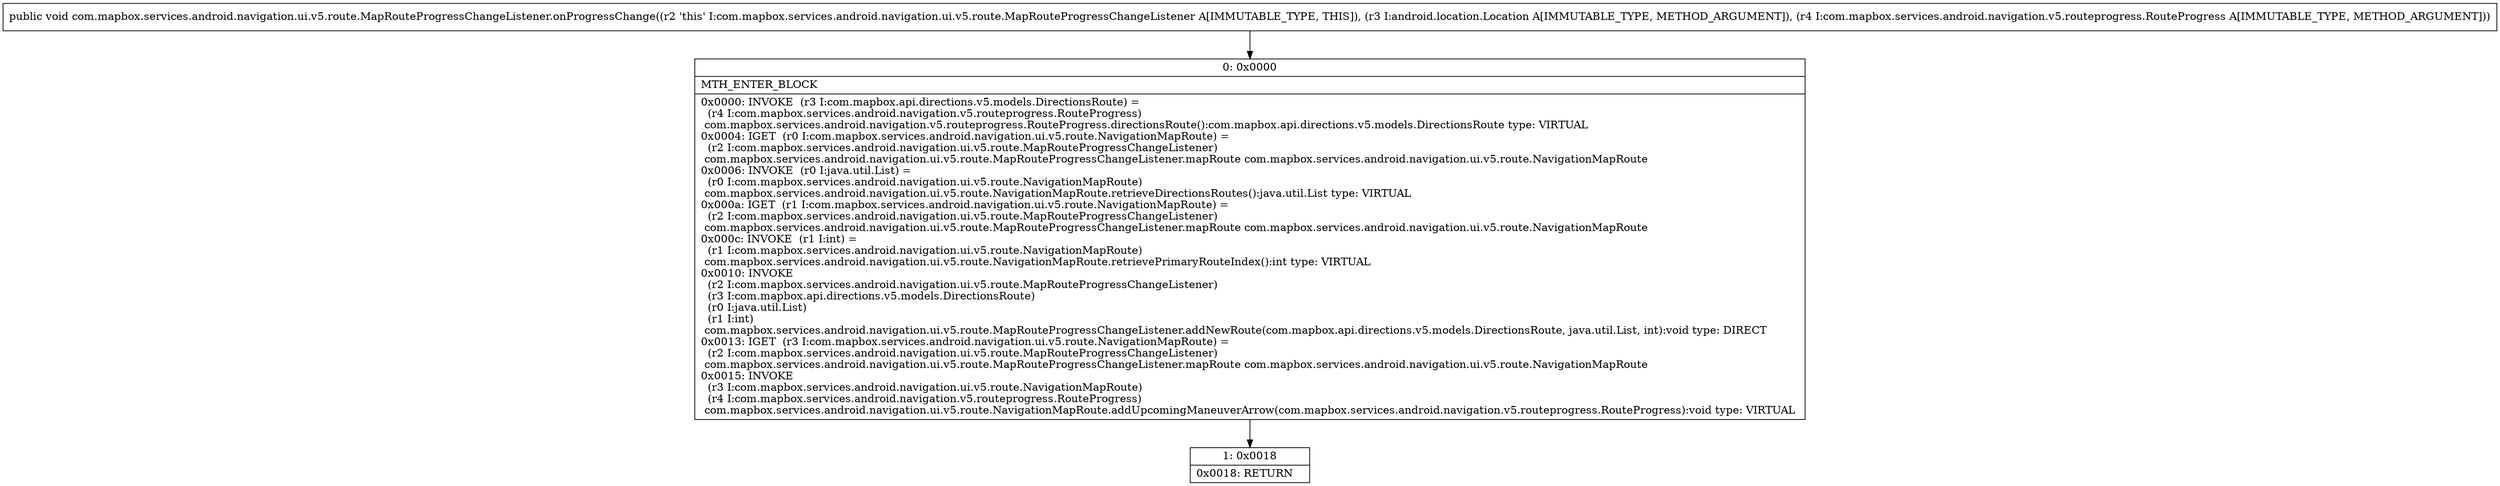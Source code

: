 digraph "CFG forcom.mapbox.services.android.navigation.ui.v5.route.MapRouteProgressChangeListener.onProgressChange(Landroid\/location\/Location;Lcom\/mapbox\/services\/android\/navigation\/v5\/routeprogress\/RouteProgress;)V" {
Node_0 [shape=record,label="{0\:\ 0x0000|MTH_ENTER_BLOCK\l|0x0000: INVOKE  (r3 I:com.mapbox.api.directions.v5.models.DirectionsRoute) = \l  (r4 I:com.mapbox.services.android.navigation.v5.routeprogress.RouteProgress)\l com.mapbox.services.android.navigation.v5.routeprogress.RouteProgress.directionsRoute():com.mapbox.api.directions.v5.models.DirectionsRoute type: VIRTUAL \l0x0004: IGET  (r0 I:com.mapbox.services.android.navigation.ui.v5.route.NavigationMapRoute) = \l  (r2 I:com.mapbox.services.android.navigation.ui.v5.route.MapRouteProgressChangeListener)\l com.mapbox.services.android.navigation.ui.v5.route.MapRouteProgressChangeListener.mapRoute com.mapbox.services.android.navigation.ui.v5.route.NavigationMapRoute \l0x0006: INVOKE  (r0 I:java.util.List) = \l  (r0 I:com.mapbox.services.android.navigation.ui.v5.route.NavigationMapRoute)\l com.mapbox.services.android.navigation.ui.v5.route.NavigationMapRoute.retrieveDirectionsRoutes():java.util.List type: VIRTUAL \l0x000a: IGET  (r1 I:com.mapbox.services.android.navigation.ui.v5.route.NavigationMapRoute) = \l  (r2 I:com.mapbox.services.android.navigation.ui.v5.route.MapRouteProgressChangeListener)\l com.mapbox.services.android.navigation.ui.v5.route.MapRouteProgressChangeListener.mapRoute com.mapbox.services.android.navigation.ui.v5.route.NavigationMapRoute \l0x000c: INVOKE  (r1 I:int) = \l  (r1 I:com.mapbox.services.android.navigation.ui.v5.route.NavigationMapRoute)\l com.mapbox.services.android.navigation.ui.v5.route.NavigationMapRoute.retrievePrimaryRouteIndex():int type: VIRTUAL \l0x0010: INVOKE  \l  (r2 I:com.mapbox.services.android.navigation.ui.v5.route.MapRouteProgressChangeListener)\l  (r3 I:com.mapbox.api.directions.v5.models.DirectionsRoute)\l  (r0 I:java.util.List)\l  (r1 I:int)\l com.mapbox.services.android.navigation.ui.v5.route.MapRouteProgressChangeListener.addNewRoute(com.mapbox.api.directions.v5.models.DirectionsRoute, java.util.List, int):void type: DIRECT \l0x0013: IGET  (r3 I:com.mapbox.services.android.navigation.ui.v5.route.NavigationMapRoute) = \l  (r2 I:com.mapbox.services.android.navigation.ui.v5.route.MapRouteProgressChangeListener)\l com.mapbox.services.android.navigation.ui.v5.route.MapRouteProgressChangeListener.mapRoute com.mapbox.services.android.navigation.ui.v5.route.NavigationMapRoute \l0x0015: INVOKE  \l  (r3 I:com.mapbox.services.android.navigation.ui.v5.route.NavigationMapRoute)\l  (r4 I:com.mapbox.services.android.navigation.v5.routeprogress.RouteProgress)\l com.mapbox.services.android.navigation.ui.v5.route.NavigationMapRoute.addUpcomingManeuverArrow(com.mapbox.services.android.navigation.v5.routeprogress.RouteProgress):void type: VIRTUAL \l}"];
Node_1 [shape=record,label="{1\:\ 0x0018|0x0018: RETURN   \l}"];
MethodNode[shape=record,label="{public void com.mapbox.services.android.navigation.ui.v5.route.MapRouteProgressChangeListener.onProgressChange((r2 'this' I:com.mapbox.services.android.navigation.ui.v5.route.MapRouteProgressChangeListener A[IMMUTABLE_TYPE, THIS]), (r3 I:android.location.Location A[IMMUTABLE_TYPE, METHOD_ARGUMENT]), (r4 I:com.mapbox.services.android.navigation.v5.routeprogress.RouteProgress A[IMMUTABLE_TYPE, METHOD_ARGUMENT])) }"];
MethodNode -> Node_0;
Node_0 -> Node_1;
}

